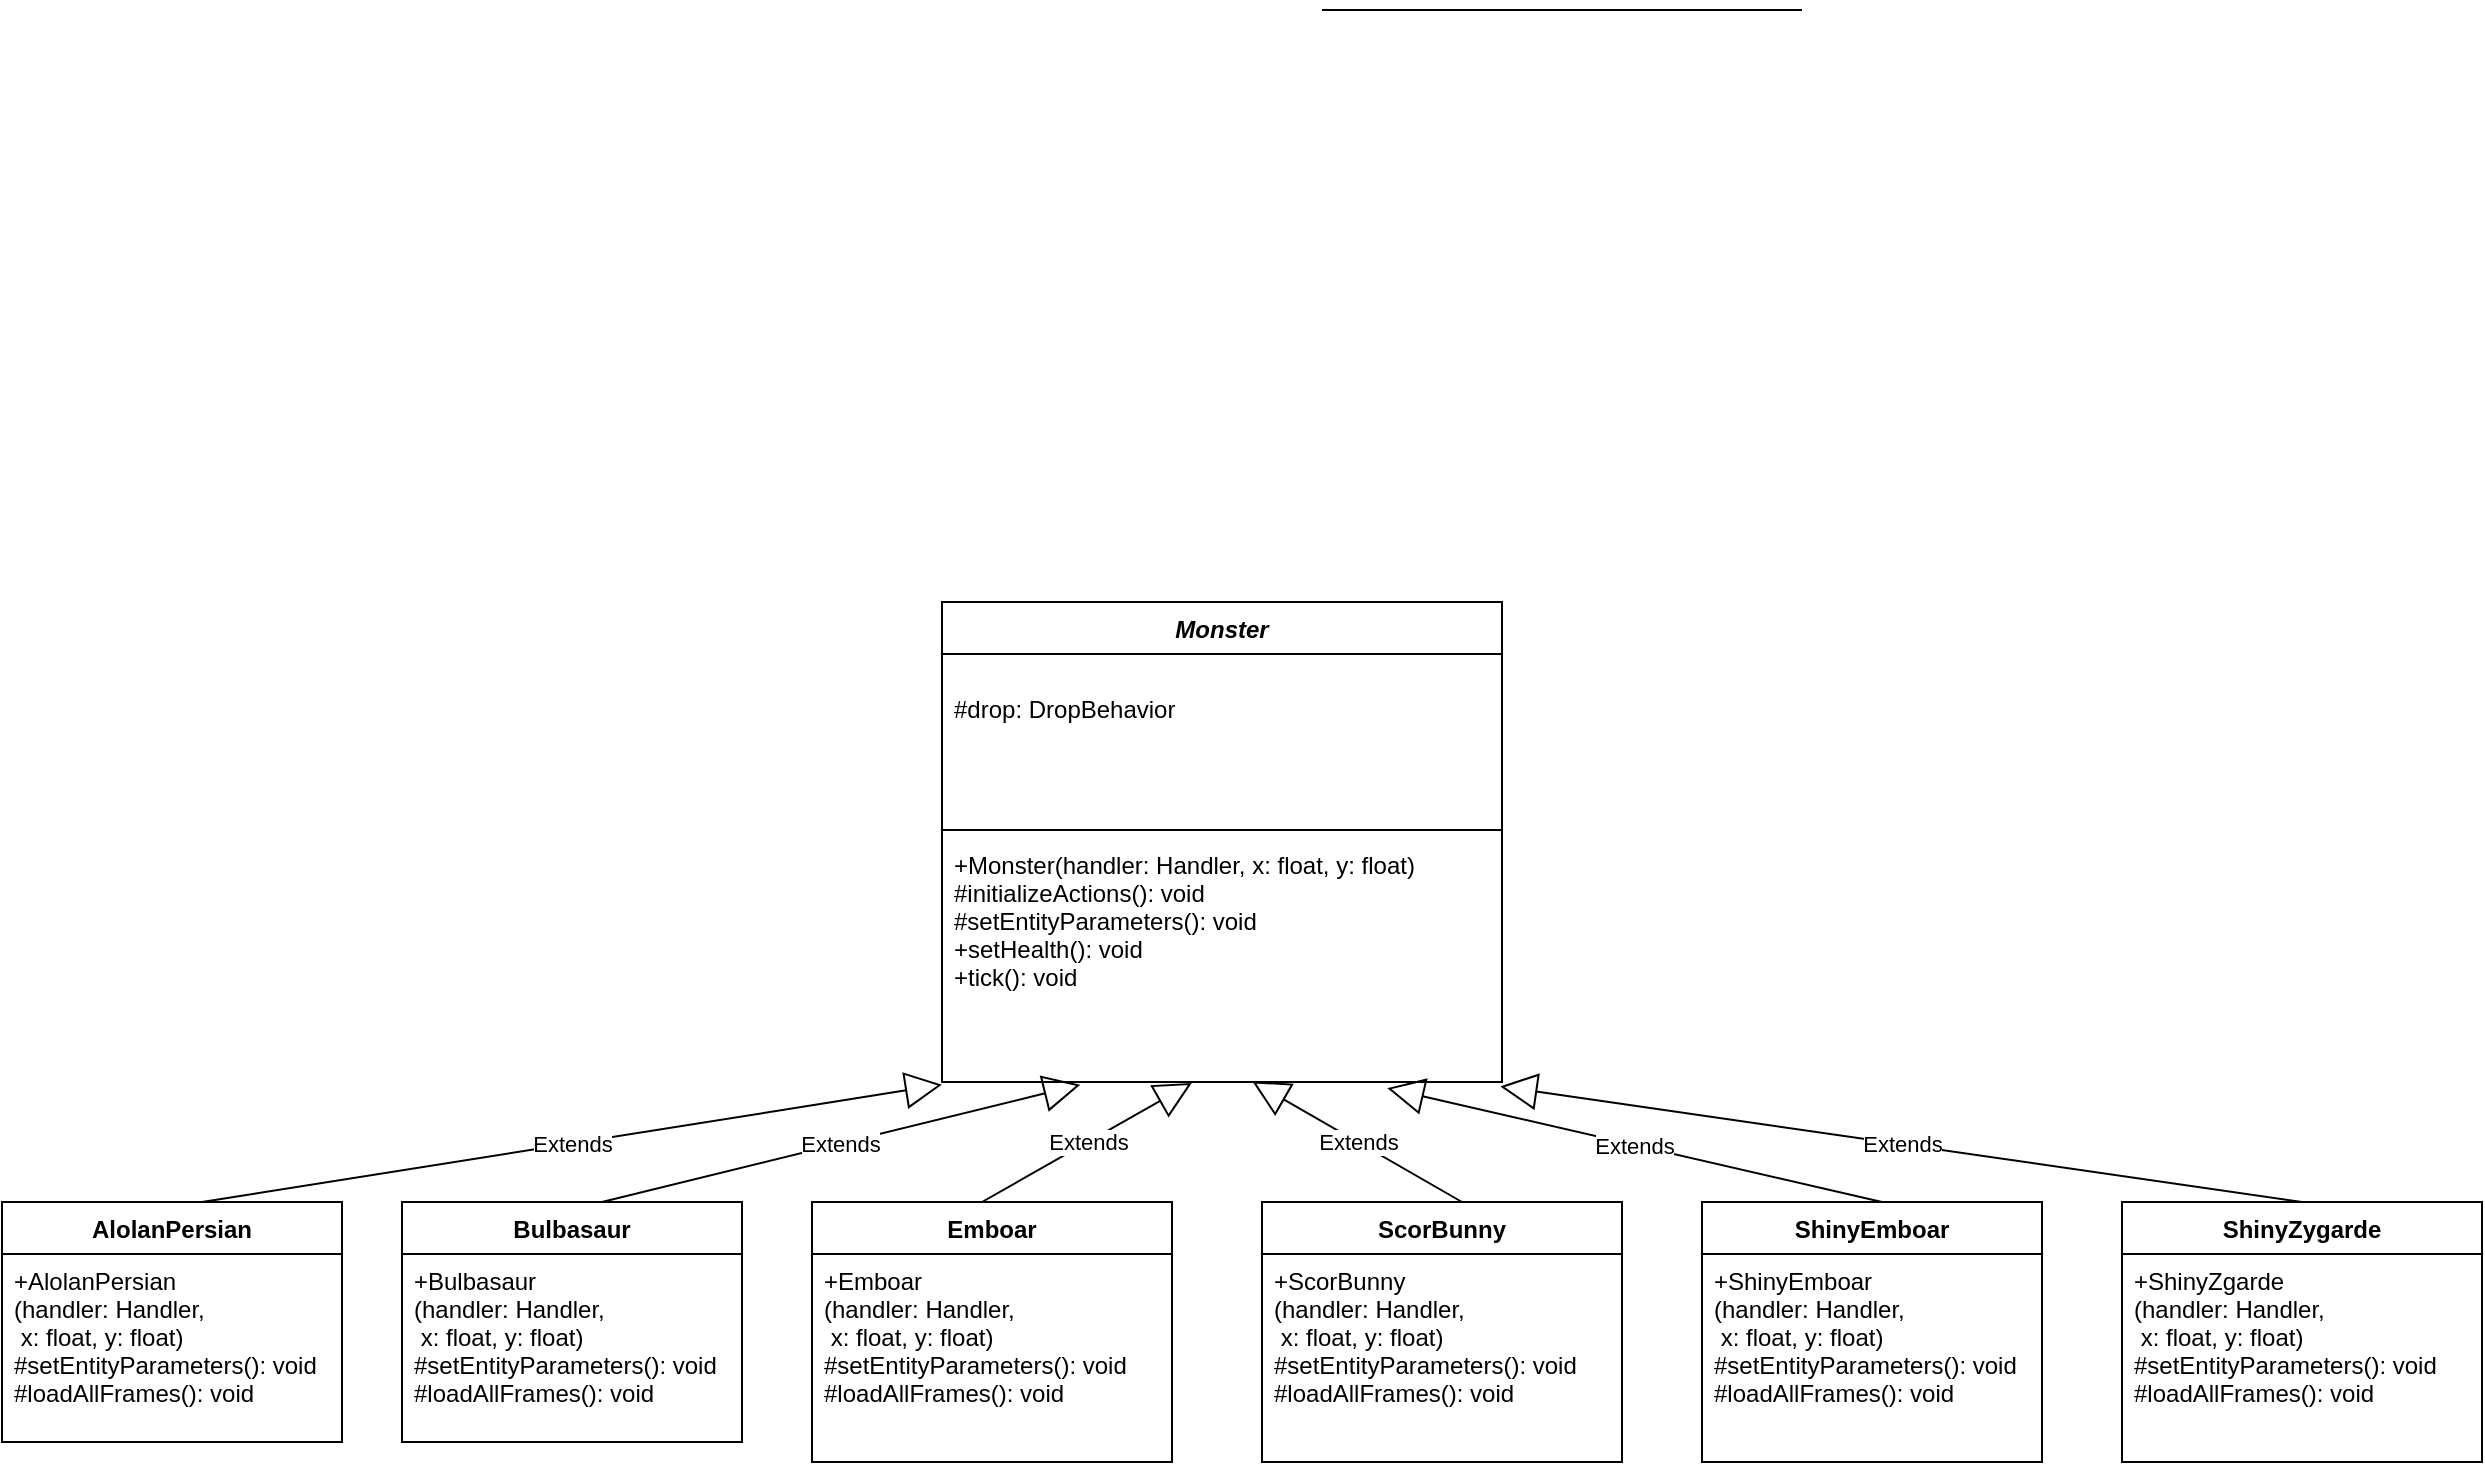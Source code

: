 <mxfile version="13.9.9" type="device"><diagram id="0Ki4xc48I_PDqKkgCht_" name="Page-1"><mxGraphModel dx="2067" dy="706" grid="1" gridSize="10" guides="1" tooltips="1" connect="1" arrows="1" fold="1" page="1" pageScale="1" pageWidth="850" pageHeight="1100" math="0" shadow="0"><root><mxCell id="0"/><mxCell id="1" parent="0"/><mxCell id="2o_uTLLF_TG7K6RLXGfl-3" value="" style="line;strokeWidth=1;fillColor=none;align=left;verticalAlign=middle;spacingTop=-1;spacingLeft=3;spacingRight=3;rotatable=0;labelPosition=right;points=[];portConstraint=eastwest;" vertex="1" parent="1"><mxGeometry x="590" y="160" width="240" height="8" as="geometry"/></mxCell><mxCell id="2o_uTLLF_TG7K6RLXGfl-13" value="Monster" style="swimlane;fontStyle=3;align=center;verticalAlign=top;childLayout=stackLayout;horizontal=1;startSize=26;horizontalStack=0;resizeParent=1;resizeParentMax=0;resizeLast=0;collapsible=1;marginBottom=0;" vertex="1" parent="1"><mxGeometry x="400" y="460" width="280" height="240" as="geometry"/></mxCell><mxCell id="2o_uTLLF_TG7K6RLXGfl-14" value="&#10;#drop: DropBehavior&#10;" style="text;strokeColor=none;fillColor=none;align=left;verticalAlign=top;spacingLeft=4;spacingRight=4;overflow=hidden;rotatable=0;points=[[0,0.5],[1,0.5]];portConstraint=eastwest;" vertex="1" parent="2o_uTLLF_TG7K6RLXGfl-13"><mxGeometry y="26" width="280" height="84" as="geometry"/></mxCell><mxCell id="2o_uTLLF_TG7K6RLXGfl-15" value="" style="line;strokeWidth=1;fillColor=none;align=left;verticalAlign=middle;spacingTop=-1;spacingLeft=3;spacingRight=3;rotatable=0;labelPosition=right;points=[];portConstraint=eastwest;" vertex="1" parent="2o_uTLLF_TG7K6RLXGfl-13"><mxGeometry y="110" width="280" height="8" as="geometry"/></mxCell><mxCell id="2o_uTLLF_TG7K6RLXGfl-16" value="+Monster(handler: Handler, x: float, y: float)&#10;#initializeActions(): void&#10;#setEntityParameters(): void&#10;+setHealth(): void&#10;+tick(): void" style="text;strokeColor=none;fillColor=none;align=left;verticalAlign=top;spacingLeft=4;spacingRight=4;overflow=hidden;rotatable=0;points=[[0,0.5],[1,0.5]];portConstraint=eastwest;" vertex="1" parent="2o_uTLLF_TG7K6RLXGfl-13"><mxGeometry y="118" width="280" height="122" as="geometry"/></mxCell><mxCell id="2o_uTLLF_TG7K6RLXGfl-17" value="Bulbasaur" style="swimlane;fontStyle=1;childLayout=stackLayout;horizontal=1;startSize=26;fillColor=none;horizontalStack=0;resizeParent=1;resizeParentMax=0;resizeLast=0;collapsible=1;marginBottom=0;" vertex="1" parent="1"><mxGeometry x="130" y="760" width="170" height="120" as="geometry"/></mxCell><mxCell id="2o_uTLLF_TG7K6RLXGfl-51" value="Extends" style="endArrow=block;endSize=16;endFill=0;html=1;entryX=0.247;entryY=1.011;entryDx=0;entryDy=0;entryPerimeter=0;" edge="1" parent="2o_uTLLF_TG7K6RLXGfl-17" target="2o_uTLLF_TG7K6RLXGfl-16"><mxGeometry width="160" relative="1" as="geometry"><mxPoint x="100" as="sourcePoint"/><mxPoint x="260" as="targetPoint"/></mxGeometry></mxCell><mxCell id="2o_uTLLF_TG7K6RLXGfl-18" value="+Bulbasaur&#10;(handler: Handler,&#10; x: float, y: float)&#10;#setEntityParameters(): void&#10;#loadAllFrames(): void&#10;&#10;" style="text;strokeColor=none;fillColor=none;align=left;verticalAlign=top;spacingLeft=4;spacingRight=4;overflow=hidden;rotatable=0;points=[[0,0.5],[1,0.5]];portConstraint=eastwest;" vertex="1" parent="2o_uTLLF_TG7K6RLXGfl-17"><mxGeometry y="26" width="170" height="94" as="geometry"/></mxCell><mxCell id="2o_uTLLF_TG7K6RLXGfl-21" value="AlolanPersian" style="swimlane;fontStyle=1;childLayout=stackLayout;horizontal=1;startSize=26;fillColor=none;horizontalStack=0;resizeParent=1;resizeParentMax=0;resizeLast=0;collapsible=1;marginBottom=0;" vertex="1" parent="1"><mxGeometry x="-70" y="760" width="170" height="120" as="geometry"/></mxCell><mxCell id="2o_uTLLF_TG7K6RLXGfl-50" value="Extends" style="endArrow=block;endSize=16;endFill=0;html=1;entryX=0;entryY=1.011;entryDx=0;entryDy=0;entryPerimeter=0;" edge="1" parent="2o_uTLLF_TG7K6RLXGfl-21" target="2o_uTLLF_TG7K6RLXGfl-16"><mxGeometry width="160" relative="1" as="geometry"><mxPoint x="100" as="sourcePoint"/><mxPoint x="260" as="targetPoint"/></mxGeometry></mxCell><mxCell id="2o_uTLLF_TG7K6RLXGfl-22" value="+AlolanPersian&#10;(handler: Handler,&#10; x: float, y: float)&#10;#setEntityParameters(): void&#10;#loadAllFrames(): void" style="text;strokeColor=none;fillColor=none;align=left;verticalAlign=top;spacingLeft=4;spacingRight=4;overflow=hidden;rotatable=0;points=[[0,0.5],[1,0.5]];portConstraint=eastwest;" vertex="1" parent="2o_uTLLF_TG7K6RLXGfl-21"><mxGeometry y="26" width="170" height="94" as="geometry"/></mxCell><mxCell id="2o_uTLLF_TG7K6RLXGfl-25" value="Emboar" style="swimlane;fontStyle=1;childLayout=stackLayout;horizontal=1;startSize=26;fillColor=none;horizontalStack=0;resizeParent=1;resizeParentMax=0;resizeLast=0;collapsible=1;marginBottom=0;" vertex="1" parent="1"><mxGeometry x="335" y="760" width="180" height="130" as="geometry"/></mxCell><mxCell id="2o_uTLLF_TG7K6RLXGfl-52" value="Extends" style="endArrow=block;endSize=16;endFill=0;html=1;entryX=0.446;entryY=1.004;entryDx=0;entryDy=0;entryPerimeter=0;" edge="1" parent="2o_uTLLF_TG7K6RLXGfl-25" target="2o_uTLLF_TG7K6RLXGfl-16"><mxGeometry width="160" relative="1" as="geometry"><mxPoint x="85" as="sourcePoint"/><mxPoint x="245" as="targetPoint"/></mxGeometry></mxCell><mxCell id="2o_uTLLF_TG7K6RLXGfl-26" value="+Emboar&#10;(handler: Handler,&#10; x: float, y: float)&#10;#setEntityParameters(): void&#10;#loadAllFrames(): void&#10;&#10;" style="text;strokeColor=none;fillColor=none;align=left;verticalAlign=top;spacingLeft=4;spacingRight=4;overflow=hidden;rotatable=0;points=[[0,0.5],[1,0.5]];portConstraint=eastwest;" vertex="1" parent="2o_uTLLF_TG7K6RLXGfl-25"><mxGeometry y="26" width="180" height="104" as="geometry"/></mxCell><mxCell id="2o_uTLLF_TG7K6RLXGfl-29" value="ScorBunny" style="swimlane;fontStyle=1;childLayout=stackLayout;horizontal=1;startSize=26;fillColor=none;horizontalStack=0;resizeParent=1;resizeParentMax=0;resizeLast=0;collapsible=1;marginBottom=0;" vertex="1" parent="1"><mxGeometry x="560" y="760" width="180" height="130" as="geometry"/></mxCell><mxCell id="2o_uTLLF_TG7K6RLXGfl-53" value="Extends" style="endArrow=block;endSize=16;endFill=0;html=1;entryX=0.554;entryY=0.997;entryDx=0;entryDy=0;entryPerimeter=0;" edge="1" parent="2o_uTLLF_TG7K6RLXGfl-29" target="2o_uTLLF_TG7K6RLXGfl-16"><mxGeometry width="160" relative="1" as="geometry"><mxPoint x="100" as="sourcePoint"/><mxPoint x="260" as="targetPoint"/></mxGeometry></mxCell><mxCell id="2o_uTLLF_TG7K6RLXGfl-30" value="+ScorBunny&#10;(handler: Handler,&#10; x: float, y: float)&#10;#setEntityParameters(): void&#10;#loadAllFrames(): void&#10;&#10;" style="text;strokeColor=none;fillColor=none;align=left;verticalAlign=top;spacingLeft=4;spacingRight=4;overflow=hidden;rotatable=0;points=[[0,0.5],[1,0.5]];portConstraint=eastwest;" vertex="1" parent="2o_uTLLF_TG7K6RLXGfl-29"><mxGeometry y="26" width="180" height="104" as="geometry"/></mxCell><mxCell id="2o_uTLLF_TG7K6RLXGfl-33" value="ShinyEmboar" style="swimlane;fontStyle=1;childLayout=stackLayout;horizontal=1;startSize=26;fillColor=none;horizontalStack=0;resizeParent=1;resizeParentMax=0;resizeLast=0;collapsible=1;marginBottom=0;" vertex="1" parent="1"><mxGeometry x="780" y="760" width="170" height="130" as="geometry"/></mxCell><mxCell id="2o_uTLLF_TG7K6RLXGfl-54" value="Extends" style="endArrow=block;endSize=16;endFill=0;html=1;entryX=0.795;entryY=1.025;entryDx=0;entryDy=0;entryPerimeter=0;" edge="1" parent="2o_uTLLF_TG7K6RLXGfl-33" target="2o_uTLLF_TG7K6RLXGfl-16"><mxGeometry width="160" relative="1" as="geometry"><mxPoint x="90" as="sourcePoint"/><mxPoint x="250" as="targetPoint"/></mxGeometry></mxCell><mxCell id="2o_uTLLF_TG7K6RLXGfl-34" value="+ShinyEmboar&#10;(handler: Handler,&#10; x: float, y: float)&#10;#setEntityParameters(): void&#10;#loadAllFrames(): void&#10;&#10;" style="text;strokeColor=none;fillColor=none;align=left;verticalAlign=top;spacingLeft=4;spacingRight=4;overflow=hidden;rotatable=0;points=[[0,0.5],[1,0.5]];portConstraint=eastwest;" vertex="1" parent="2o_uTLLF_TG7K6RLXGfl-33"><mxGeometry y="26" width="170" height="104" as="geometry"/></mxCell><mxCell id="2o_uTLLF_TG7K6RLXGfl-37" value="ShinyZygarde" style="swimlane;fontStyle=1;childLayout=stackLayout;horizontal=1;startSize=26;fillColor=none;horizontalStack=0;resizeParent=1;resizeParentMax=0;resizeLast=0;collapsible=1;marginBottom=0;" vertex="1" parent="1"><mxGeometry x="990" y="760" width="180" height="130" as="geometry"/></mxCell><mxCell id="2o_uTLLF_TG7K6RLXGfl-55" value="Extends" style="endArrow=block;endSize=16;endFill=0;html=1;entryX=0.997;entryY=1.018;entryDx=0;entryDy=0;entryPerimeter=0;" edge="1" parent="2o_uTLLF_TG7K6RLXGfl-37" target="2o_uTLLF_TG7K6RLXGfl-16"><mxGeometry width="160" relative="1" as="geometry"><mxPoint x="90" as="sourcePoint"/><mxPoint x="-80" y="-80" as="targetPoint"/></mxGeometry></mxCell><mxCell id="2o_uTLLF_TG7K6RLXGfl-38" value="+ShinyZgarde&#10;(handler: Handler,&#10; x: float, y: float)&#10;#setEntityParameters(): void&#10;#loadAllFrames(): void&#10;&#10;" style="text;strokeColor=none;fillColor=none;align=left;verticalAlign=top;spacingLeft=4;spacingRight=4;overflow=hidden;rotatable=0;points=[[0,0.5],[1,0.5]];portConstraint=eastwest;" vertex="1" parent="2o_uTLLF_TG7K6RLXGfl-37"><mxGeometry y="26" width="180" height="104" as="geometry"/></mxCell></root></mxGraphModel></diagram></mxfile>